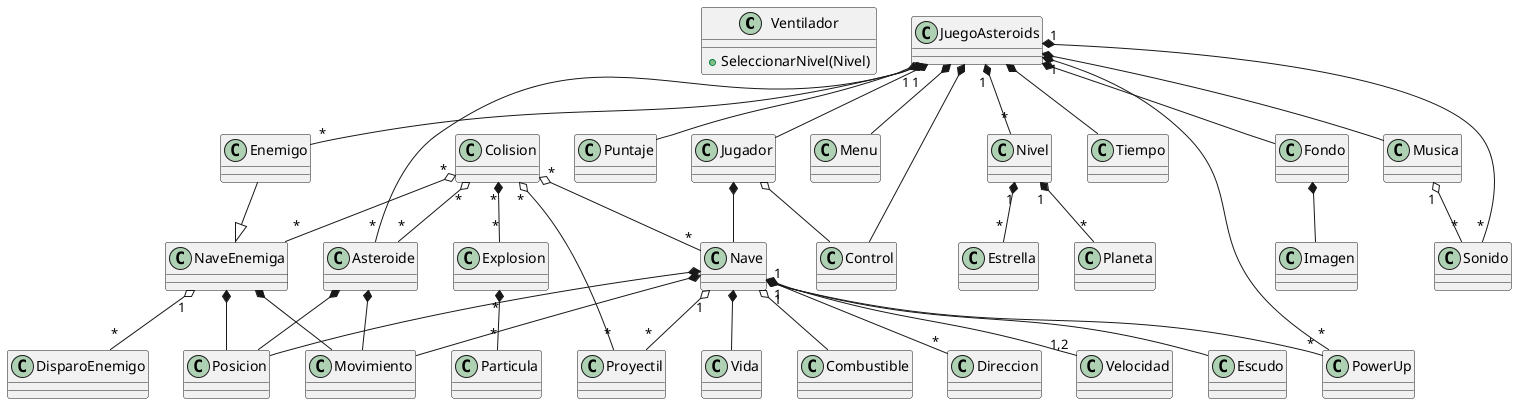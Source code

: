 @startuml

class Ventilador{
+SeleccionarNivel(Nivel)
}
class Asteroide
class Nave
class Colision
class Proyectil
class Puntaje
class PowerUp
class Menu
class Escudo
class Vida
class Nivel
class Jugador
class Movimiento
class JuegoAsteroids
class Posicion
class Tiempo
class NaveEnemiga
class Fondo
class DisparoEnemigo
class Control
class Explosion
class Sonido
class Particula
class Imagen
class Estrella
class Combustible
class Direccion
class Velocidad
class Planeta
class Enemigo
class Musica

JuegoAsteroids "1"*--"*" Nivel
JuegoAsteroids *-- Menu
JuegoAsteroids *-- Puntaje
JuegoAsteroids *-- Fondo
JuegoAsteroids*--Tiempo
JuegoAsteroids "1"*--"*" Sonido
JuegoAsteroids*-- Musica
JuegoAsteroids*--Jugador
Jugador*--Nave
Jugador o--Control
JuegoAsteroids"1"*--"*" PowerUp
JuegoAsteroids*--Control
Nave*-- Escudo
Nave*--Vida
Nave*--Posicion
Nave*--Movimiento
Nave"1" o--"*" Direccion
Nave"1" o--"1,2" Velocidad
Nave o-- Combustible
Nave"1" o--"*" Proyectil
Nave"1"*--"*"PowerUp
JuegoAsteroids"1" *-- "*" Enemigo
Enemigo--|>NaveEnemiga
NaveEnemiga*--Posicion
NaveEnemiga*--Movimiento
NaveEnemiga"1" o--"*"DisparoEnemigo
JuegoAsteroids"1"*--"*"Asteroide
Asteroide*--Posicion
Asteroide*--Movimiento
Colision"*" o--"*" Proyectil
Colision"*" o--"*" Asteroide
Colision"*" o--"*" Nave
Colision"*" o--"*" NaveEnemiga
Colision"*"*--"*" Explosion
Explosion"*"*--"*" Particula
Nivel"1"*--"*" Estrella
Nivel"1"*--"*" Planeta
Fondo*--Imagen
Musica"1" o-- "*"Sonido

@enduml